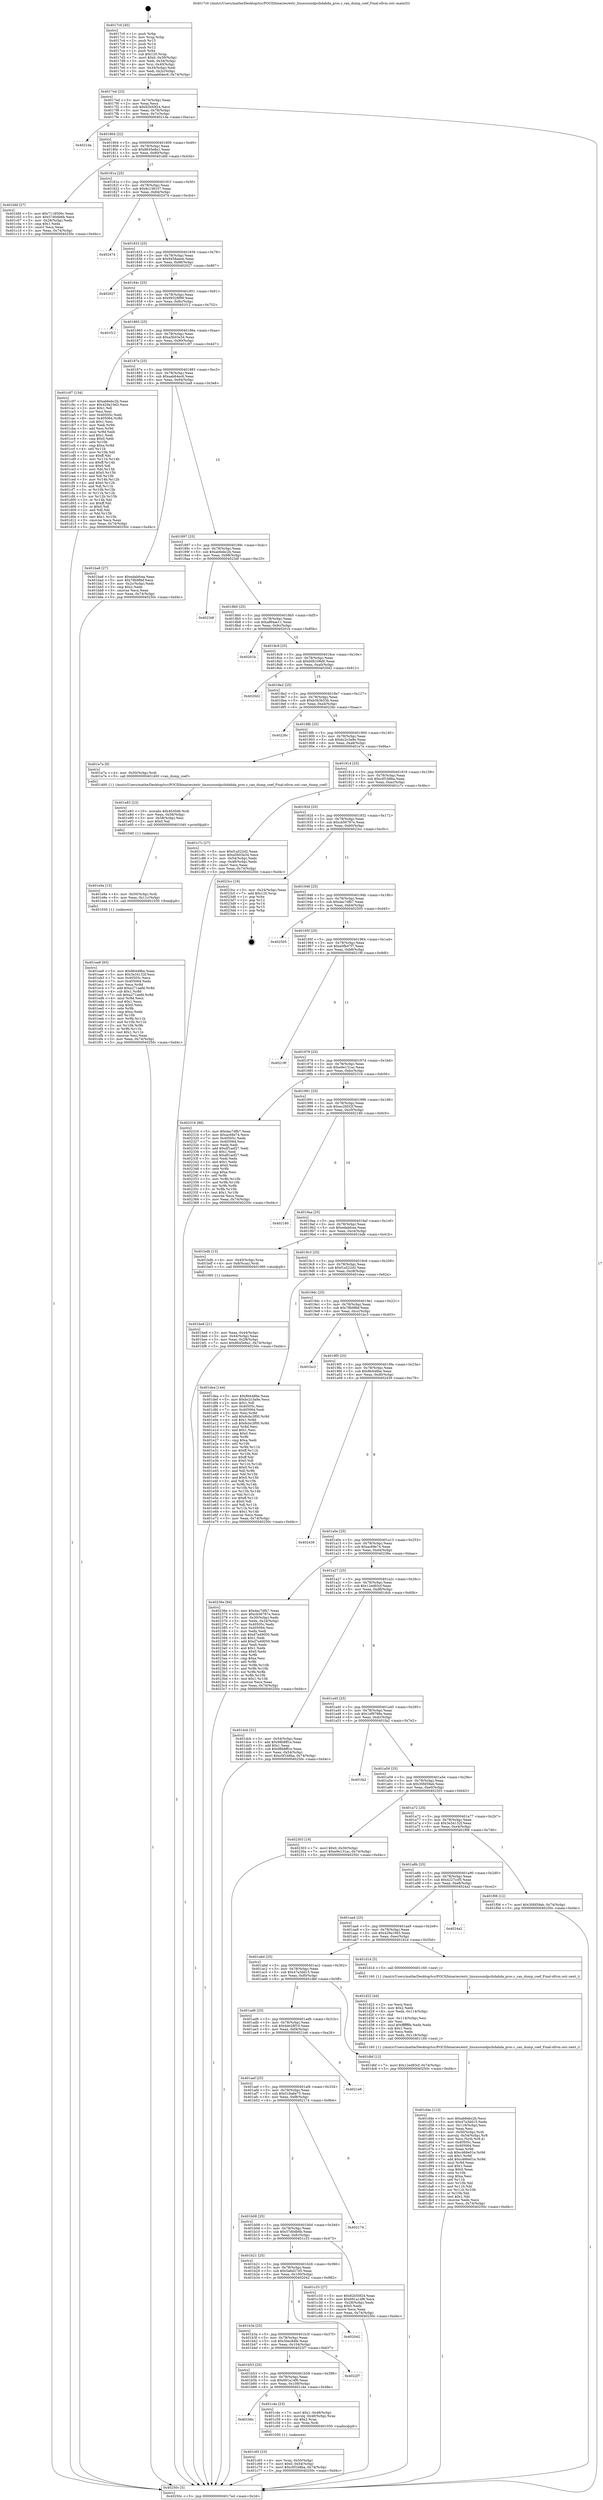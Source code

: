 digraph "0x4017c0" {
  label = "0x4017c0 (/mnt/c/Users/mathe/Desktop/tcc/POCII/binaries/extr_linuxsoundpcihdahda_proc.c_can_dump_coef_Final-ollvm.out::main(0))"
  labelloc = "t"
  node[shape=record]

  Entry [label="",width=0.3,height=0.3,shape=circle,fillcolor=black,style=filled]
  "0x4017ed" [label="{
     0x4017ed [23]\l
     | [instrs]\l
     &nbsp;&nbsp;0x4017ed \<+3\>: mov -0x74(%rbp),%eax\l
     &nbsp;&nbsp;0x4017f0 \<+2\>: mov %eax,%ecx\l
     &nbsp;&nbsp;0x4017f2 \<+6\>: sub $0x82b50f24,%ecx\l
     &nbsp;&nbsp;0x4017f8 \<+3\>: mov %eax,-0x78(%rbp)\l
     &nbsp;&nbsp;0x4017fb \<+3\>: mov %ecx,-0x7c(%rbp)\l
     &nbsp;&nbsp;0x4017fe \<+6\>: je 00000000004021da \<main+0xa1a\>\l
  }"]
  "0x4021da" [label="{
     0x4021da\l
  }", style=dashed]
  "0x401804" [label="{
     0x401804 [22]\l
     | [instrs]\l
     &nbsp;&nbsp;0x401804 \<+5\>: jmp 0000000000401809 \<main+0x49\>\l
     &nbsp;&nbsp;0x401809 \<+3\>: mov -0x78(%rbp),%eax\l
     &nbsp;&nbsp;0x40180c \<+5\>: sub $0x8645e8a1,%eax\l
     &nbsp;&nbsp;0x401811 \<+3\>: mov %eax,-0x80(%rbp)\l
     &nbsp;&nbsp;0x401814 \<+6\>: je 0000000000401bfd \<main+0x43d\>\l
  }"]
  Exit [label="",width=0.3,height=0.3,shape=circle,fillcolor=black,style=filled,peripheries=2]
  "0x401bfd" [label="{
     0x401bfd [27]\l
     | [instrs]\l
     &nbsp;&nbsp;0x401bfd \<+5\>: mov $0x7118506c,%eax\l
     &nbsp;&nbsp;0x401c02 \<+5\>: mov $0x57d0db6b,%ecx\l
     &nbsp;&nbsp;0x401c07 \<+3\>: mov -0x28(%rbp),%edx\l
     &nbsp;&nbsp;0x401c0a \<+3\>: cmp $0x1,%edx\l
     &nbsp;&nbsp;0x401c0d \<+3\>: cmovl %ecx,%eax\l
     &nbsp;&nbsp;0x401c10 \<+3\>: mov %eax,-0x74(%rbp)\l
     &nbsp;&nbsp;0x401c13 \<+5\>: jmp 000000000040250c \<main+0xd4c\>\l
  }"]
  "0x40181a" [label="{
     0x40181a [25]\l
     | [instrs]\l
     &nbsp;&nbsp;0x40181a \<+5\>: jmp 000000000040181f \<main+0x5f\>\l
     &nbsp;&nbsp;0x40181f \<+3\>: mov -0x78(%rbp),%eax\l
     &nbsp;&nbsp;0x401822 \<+5\>: sub $0x8c138107,%eax\l
     &nbsp;&nbsp;0x401827 \<+6\>: mov %eax,-0x84(%rbp)\l
     &nbsp;&nbsp;0x40182d \<+6\>: je 0000000000402474 \<main+0xcb4\>\l
  }"]
  "0x401ea9" [label="{
     0x401ea9 [93]\l
     | [instrs]\l
     &nbsp;&nbsp;0x401ea9 \<+5\>: mov $0x8b448be,%eax\l
     &nbsp;&nbsp;0x401eae \<+5\>: mov $0x3e34132f,%esi\l
     &nbsp;&nbsp;0x401eb3 \<+7\>: mov 0x40505c,%ecx\l
     &nbsp;&nbsp;0x401eba \<+7\>: mov 0x405064,%edx\l
     &nbsp;&nbsp;0x401ec1 \<+3\>: mov %ecx,%r8d\l
     &nbsp;&nbsp;0x401ec4 \<+7\>: add $0xa271aefd,%r8d\l
     &nbsp;&nbsp;0x401ecb \<+4\>: sub $0x1,%r8d\l
     &nbsp;&nbsp;0x401ecf \<+7\>: sub $0xa271aefd,%r8d\l
     &nbsp;&nbsp;0x401ed6 \<+4\>: imul %r8d,%ecx\l
     &nbsp;&nbsp;0x401eda \<+3\>: and $0x1,%ecx\l
     &nbsp;&nbsp;0x401edd \<+3\>: cmp $0x0,%ecx\l
     &nbsp;&nbsp;0x401ee0 \<+4\>: sete %r9b\l
     &nbsp;&nbsp;0x401ee4 \<+3\>: cmp $0xa,%edx\l
     &nbsp;&nbsp;0x401ee7 \<+4\>: setl %r10b\l
     &nbsp;&nbsp;0x401eeb \<+3\>: mov %r9b,%r11b\l
     &nbsp;&nbsp;0x401eee \<+3\>: and %r10b,%r11b\l
     &nbsp;&nbsp;0x401ef1 \<+3\>: xor %r10b,%r9b\l
     &nbsp;&nbsp;0x401ef4 \<+3\>: or %r9b,%r11b\l
     &nbsp;&nbsp;0x401ef7 \<+4\>: test $0x1,%r11b\l
     &nbsp;&nbsp;0x401efb \<+3\>: cmovne %esi,%eax\l
     &nbsp;&nbsp;0x401efe \<+3\>: mov %eax,-0x74(%rbp)\l
     &nbsp;&nbsp;0x401f01 \<+5\>: jmp 000000000040250c \<main+0xd4c\>\l
  }"]
  "0x402474" [label="{
     0x402474\l
  }", style=dashed]
  "0x401833" [label="{
     0x401833 [25]\l
     | [instrs]\l
     &nbsp;&nbsp;0x401833 \<+5\>: jmp 0000000000401838 \<main+0x78\>\l
     &nbsp;&nbsp;0x401838 \<+3\>: mov -0x78(%rbp),%eax\l
     &nbsp;&nbsp;0x40183b \<+5\>: sub $0x9458aeeb,%eax\l
     &nbsp;&nbsp;0x401840 \<+6\>: mov %eax,-0x88(%rbp)\l
     &nbsp;&nbsp;0x401846 \<+6\>: je 0000000000402027 \<main+0x867\>\l
  }"]
  "0x401e9a" [label="{
     0x401e9a [15]\l
     | [instrs]\l
     &nbsp;&nbsp;0x401e9a \<+4\>: mov -0x50(%rbp),%rdi\l
     &nbsp;&nbsp;0x401e9e \<+6\>: mov %eax,-0x11c(%rbp)\l
     &nbsp;&nbsp;0x401ea4 \<+5\>: call 0000000000401030 \<free@plt\>\l
     | [calls]\l
     &nbsp;&nbsp;0x401030 \{1\} (unknown)\l
  }"]
  "0x402027" [label="{
     0x402027\l
  }", style=dashed]
  "0x40184c" [label="{
     0x40184c [25]\l
     | [instrs]\l
     &nbsp;&nbsp;0x40184c \<+5\>: jmp 0000000000401851 \<main+0x91\>\l
     &nbsp;&nbsp;0x401851 \<+3\>: mov -0x78(%rbp),%eax\l
     &nbsp;&nbsp;0x401854 \<+5\>: sub $0x99328f99,%eax\l
     &nbsp;&nbsp;0x401859 \<+6\>: mov %eax,-0x8c(%rbp)\l
     &nbsp;&nbsp;0x40185f \<+6\>: je 0000000000401f12 \<main+0x752\>\l
  }"]
  "0x401e83" [label="{
     0x401e83 [23]\l
     | [instrs]\l
     &nbsp;&nbsp;0x401e83 \<+10\>: movabs $0x4030d6,%rdi\l
     &nbsp;&nbsp;0x401e8d \<+3\>: mov %eax,-0x58(%rbp)\l
     &nbsp;&nbsp;0x401e90 \<+3\>: mov -0x58(%rbp),%esi\l
     &nbsp;&nbsp;0x401e93 \<+2\>: mov $0x0,%al\l
     &nbsp;&nbsp;0x401e95 \<+5\>: call 0000000000401040 \<printf@plt\>\l
     | [calls]\l
     &nbsp;&nbsp;0x401040 \{1\} (unknown)\l
  }"]
  "0x401f12" [label="{
     0x401f12\l
  }", style=dashed]
  "0x401865" [label="{
     0x401865 [25]\l
     | [instrs]\l
     &nbsp;&nbsp;0x401865 \<+5\>: jmp 000000000040186a \<main+0xaa\>\l
     &nbsp;&nbsp;0x40186a \<+3\>: mov -0x78(%rbp),%eax\l
     &nbsp;&nbsp;0x40186d \<+5\>: sub $0xa5b03e34,%eax\l
     &nbsp;&nbsp;0x401872 \<+6\>: mov %eax,-0x90(%rbp)\l
     &nbsp;&nbsp;0x401878 \<+6\>: je 0000000000401c97 \<main+0x4d7\>\l
  }"]
  "0x401d4e" [label="{
     0x401d4e [113]\l
     | [instrs]\l
     &nbsp;&nbsp;0x401d4e \<+5\>: mov $0xab6ebc2b,%ecx\l
     &nbsp;&nbsp;0x401d53 \<+5\>: mov $0x47a3dd15,%edx\l
     &nbsp;&nbsp;0x401d58 \<+6\>: mov -0x118(%rbp),%esi\l
     &nbsp;&nbsp;0x401d5e \<+3\>: imul %eax,%esi\l
     &nbsp;&nbsp;0x401d61 \<+4\>: mov -0x50(%rbp),%rdi\l
     &nbsp;&nbsp;0x401d65 \<+4\>: movslq -0x54(%rbp),%r8\l
     &nbsp;&nbsp;0x401d69 \<+4\>: mov %esi,(%rdi,%r8,4)\l
     &nbsp;&nbsp;0x401d6d \<+7\>: mov 0x40505c,%eax\l
     &nbsp;&nbsp;0x401d74 \<+7\>: mov 0x405064,%esi\l
     &nbsp;&nbsp;0x401d7b \<+3\>: mov %eax,%r9d\l
     &nbsp;&nbsp;0x401d7e \<+7\>: sub $0xc466e01e,%r9d\l
     &nbsp;&nbsp;0x401d85 \<+4\>: sub $0x1,%r9d\l
     &nbsp;&nbsp;0x401d89 \<+7\>: add $0xc466e01e,%r9d\l
     &nbsp;&nbsp;0x401d90 \<+4\>: imul %r9d,%eax\l
     &nbsp;&nbsp;0x401d94 \<+3\>: and $0x1,%eax\l
     &nbsp;&nbsp;0x401d97 \<+3\>: cmp $0x0,%eax\l
     &nbsp;&nbsp;0x401d9a \<+4\>: sete %r10b\l
     &nbsp;&nbsp;0x401d9e \<+3\>: cmp $0xa,%esi\l
     &nbsp;&nbsp;0x401da1 \<+4\>: setl %r11b\l
     &nbsp;&nbsp;0x401da5 \<+3\>: mov %r10b,%bl\l
     &nbsp;&nbsp;0x401da8 \<+3\>: and %r11b,%bl\l
     &nbsp;&nbsp;0x401dab \<+3\>: xor %r11b,%r10b\l
     &nbsp;&nbsp;0x401dae \<+3\>: or %r10b,%bl\l
     &nbsp;&nbsp;0x401db1 \<+3\>: test $0x1,%bl\l
     &nbsp;&nbsp;0x401db4 \<+3\>: cmovne %edx,%ecx\l
     &nbsp;&nbsp;0x401db7 \<+3\>: mov %ecx,-0x74(%rbp)\l
     &nbsp;&nbsp;0x401dba \<+5\>: jmp 000000000040250c \<main+0xd4c\>\l
  }"]
  "0x401c97" [label="{
     0x401c97 [134]\l
     | [instrs]\l
     &nbsp;&nbsp;0x401c97 \<+5\>: mov $0xab6ebc2b,%eax\l
     &nbsp;&nbsp;0x401c9c \<+5\>: mov $0x429a19d3,%ecx\l
     &nbsp;&nbsp;0x401ca1 \<+2\>: mov $0x1,%dl\l
     &nbsp;&nbsp;0x401ca3 \<+2\>: xor %esi,%esi\l
     &nbsp;&nbsp;0x401ca5 \<+7\>: mov 0x40505c,%edi\l
     &nbsp;&nbsp;0x401cac \<+8\>: mov 0x405064,%r8d\l
     &nbsp;&nbsp;0x401cb4 \<+3\>: sub $0x1,%esi\l
     &nbsp;&nbsp;0x401cb7 \<+3\>: mov %edi,%r9d\l
     &nbsp;&nbsp;0x401cba \<+3\>: add %esi,%r9d\l
     &nbsp;&nbsp;0x401cbd \<+4\>: imul %r9d,%edi\l
     &nbsp;&nbsp;0x401cc1 \<+3\>: and $0x1,%edi\l
     &nbsp;&nbsp;0x401cc4 \<+3\>: cmp $0x0,%edi\l
     &nbsp;&nbsp;0x401cc7 \<+4\>: sete %r10b\l
     &nbsp;&nbsp;0x401ccb \<+4\>: cmp $0xa,%r8d\l
     &nbsp;&nbsp;0x401ccf \<+4\>: setl %r11b\l
     &nbsp;&nbsp;0x401cd3 \<+3\>: mov %r10b,%bl\l
     &nbsp;&nbsp;0x401cd6 \<+3\>: xor $0xff,%bl\l
     &nbsp;&nbsp;0x401cd9 \<+3\>: mov %r11b,%r14b\l
     &nbsp;&nbsp;0x401cdc \<+4\>: xor $0xff,%r14b\l
     &nbsp;&nbsp;0x401ce0 \<+3\>: xor $0x0,%dl\l
     &nbsp;&nbsp;0x401ce3 \<+3\>: mov %bl,%r15b\l
     &nbsp;&nbsp;0x401ce6 \<+4\>: and $0x0,%r15b\l
     &nbsp;&nbsp;0x401cea \<+3\>: and %dl,%r10b\l
     &nbsp;&nbsp;0x401ced \<+3\>: mov %r14b,%r12b\l
     &nbsp;&nbsp;0x401cf0 \<+4\>: and $0x0,%r12b\l
     &nbsp;&nbsp;0x401cf4 \<+3\>: and %dl,%r11b\l
     &nbsp;&nbsp;0x401cf7 \<+3\>: or %r10b,%r15b\l
     &nbsp;&nbsp;0x401cfa \<+3\>: or %r11b,%r12b\l
     &nbsp;&nbsp;0x401cfd \<+3\>: xor %r12b,%r15b\l
     &nbsp;&nbsp;0x401d00 \<+3\>: or %r14b,%bl\l
     &nbsp;&nbsp;0x401d03 \<+3\>: xor $0xff,%bl\l
     &nbsp;&nbsp;0x401d06 \<+3\>: or $0x0,%dl\l
     &nbsp;&nbsp;0x401d09 \<+2\>: and %dl,%bl\l
     &nbsp;&nbsp;0x401d0b \<+3\>: or %bl,%r15b\l
     &nbsp;&nbsp;0x401d0e \<+4\>: test $0x1,%r15b\l
     &nbsp;&nbsp;0x401d12 \<+3\>: cmovne %ecx,%eax\l
     &nbsp;&nbsp;0x401d15 \<+3\>: mov %eax,-0x74(%rbp)\l
     &nbsp;&nbsp;0x401d18 \<+5\>: jmp 000000000040250c \<main+0xd4c\>\l
  }"]
  "0x40187e" [label="{
     0x40187e [25]\l
     | [instrs]\l
     &nbsp;&nbsp;0x40187e \<+5\>: jmp 0000000000401883 \<main+0xc3\>\l
     &nbsp;&nbsp;0x401883 \<+3\>: mov -0x78(%rbp),%eax\l
     &nbsp;&nbsp;0x401886 \<+5\>: sub $0xaab64ec6,%eax\l
     &nbsp;&nbsp;0x40188b \<+6\>: mov %eax,-0x94(%rbp)\l
     &nbsp;&nbsp;0x401891 \<+6\>: je 0000000000401ba8 \<main+0x3e8\>\l
  }"]
  "0x401d22" [label="{
     0x401d22 [44]\l
     | [instrs]\l
     &nbsp;&nbsp;0x401d22 \<+2\>: xor %ecx,%ecx\l
     &nbsp;&nbsp;0x401d24 \<+5\>: mov $0x2,%edx\l
     &nbsp;&nbsp;0x401d29 \<+6\>: mov %edx,-0x114(%rbp)\l
     &nbsp;&nbsp;0x401d2f \<+1\>: cltd\l
     &nbsp;&nbsp;0x401d30 \<+6\>: mov -0x114(%rbp),%esi\l
     &nbsp;&nbsp;0x401d36 \<+2\>: idiv %esi\l
     &nbsp;&nbsp;0x401d38 \<+6\>: imul $0xfffffffe,%edx,%edx\l
     &nbsp;&nbsp;0x401d3e \<+3\>: sub $0x1,%ecx\l
     &nbsp;&nbsp;0x401d41 \<+2\>: sub %ecx,%edx\l
     &nbsp;&nbsp;0x401d43 \<+6\>: mov %edx,-0x118(%rbp)\l
     &nbsp;&nbsp;0x401d49 \<+5\>: call 0000000000401160 \<next_i\>\l
     | [calls]\l
     &nbsp;&nbsp;0x401160 \{1\} (/mnt/c/Users/mathe/Desktop/tcc/POCII/binaries/extr_linuxsoundpcihdahda_proc.c_can_dump_coef_Final-ollvm.out::next_i)\l
  }"]
  "0x401ba8" [label="{
     0x401ba8 [27]\l
     | [instrs]\l
     &nbsp;&nbsp;0x401ba8 \<+5\>: mov $0xedabfcea,%eax\l
     &nbsp;&nbsp;0x401bad \<+5\>: mov $0x78b98bf,%ecx\l
     &nbsp;&nbsp;0x401bb2 \<+3\>: mov -0x2c(%rbp),%edx\l
     &nbsp;&nbsp;0x401bb5 \<+3\>: cmp $0x2,%edx\l
     &nbsp;&nbsp;0x401bb8 \<+3\>: cmovne %ecx,%eax\l
     &nbsp;&nbsp;0x401bbb \<+3\>: mov %eax,-0x74(%rbp)\l
     &nbsp;&nbsp;0x401bbe \<+5\>: jmp 000000000040250c \<main+0xd4c\>\l
  }"]
  "0x401897" [label="{
     0x401897 [25]\l
     | [instrs]\l
     &nbsp;&nbsp;0x401897 \<+5\>: jmp 000000000040189c \<main+0xdc\>\l
     &nbsp;&nbsp;0x40189c \<+3\>: mov -0x78(%rbp),%eax\l
     &nbsp;&nbsp;0x40189f \<+5\>: sub $0xab6ebc2b,%eax\l
     &nbsp;&nbsp;0x4018a4 \<+6\>: mov %eax,-0x98(%rbp)\l
     &nbsp;&nbsp;0x4018aa \<+6\>: je 00000000004023df \<main+0xc1f\>\l
  }"]
  "0x40250c" [label="{
     0x40250c [5]\l
     | [instrs]\l
     &nbsp;&nbsp;0x40250c \<+5\>: jmp 00000000004017ed \<main+0x2d\>\l
  }"]
  "0x4017c0" [label="{
     0x4017c0 [45]\l
     | [instrs]\l
     &nbsp;&nbsp;0x4017c0 \<+1\>: push %rbp\l
     &nbsp;&nbsp;0x4017c1 \<+3\>: mov %rsp,%rbp\l
     &nbsp;&nbsp;0x4017c4 \<+2\>: push %r15\l
     &nbsp;&nbsp;0x4017c6 \<+2\>: push %r14\l
     &nbsp;&nbsp;0x4017c8 \<+2\>: push %r12\l
     &nbsp;&nbsp;0x4017ca \<+1\>: push %rbx\l
     &nbsp;&nbsp;0x4017cb \<+7\>: sub $0x120,%rsp\l
     &nbsp;&nbsp;0x4017d2 \<+7\>: movl $0x0,-0x30(%rbp)\l
     &nbsp;&nbsp;0x4017d9 \<+3\>: mov %edi,-0x34(%rbp)\l
     &nbsp;&nbsp;0x4017dc \<+4\>: mov %rsi,-0x40(%rbp)\l
     &nbsp;&nbsp;0x4017e0 \<+3\>: mov -0x34(%rbp),%edi\l
     &nbsp;&nbsp;0x4017e3 \<+3\>: mov %edi,-0x2c(%rbp)\l
     &nbsp;&nbsp;0x4017e6 \<+7\>: movl $0xaab64ec6,-0x74(%rbp)\l
  }"]
  "0x401c65" [label="{
     0x401c65 [23]\l
     | [instrs]\l
     &nbsp;&nbsp;0x401c65 \<+4\>: mov %rax,-0x50(%rbp)\l
     &nbsp;&nbsp;0x401c69 \<+7\>: movl $0x0,-0x54(%rbp)\l
     &nbsp;&nbsp;0x401c70 \<+7\>: movl $0xc0f1b8ba,-0x74(%rbp)\l
     &nbsp;&nbsp;0x401c77 \<+5\>: jmp 000000000040250c \<main+0xd4c\>\l
  }"]
  "0x4023df" [label="{
     0x4023df\l
  }", style=dashed]
  "0x4018b0" [label="{
     0x4018b0 [25]\l
     | [instrs]\l
     &nbsp;&nbsp;0x4018b0 \<+5\>: jmp 00000000004018b5 \<main+0xf5\>\l
     &nbsp;&nbsp;0x4018b5 \<+3\>: mov -0x78(%rbp),%eax\l
     &nbsp;&nbsp;0x4018b8 \<+5\>: sub $0xaf84ae11,%eax\l
     &nbsp;&nbsp;0x4018bd \<+6\>: mov %eax,-0x9c(%rbp)\l
     &nbsp;&nbsp;0x4018c3 \<+6\>: je 000000000040201b \<main+0x85b\>\l
  }"]
  "0x401b6c" [label="{
     0x401b6c\l
  }", style=dashed]
  "0x40201b" [label="{
     0x40201b\l
  }", style=dashed]
  "0x4018c9" [label="{
     0x4018c9 [25]\l
     | [instrs]\l
     &nbsp;&nbsp;0x4018c9 \<+5\>: jmp 00000000004018ce \<main+0x10e\>\l
     &nbsp;&nbsp;0x4018ce \<+3\>: mov -0x78(%rbp),%eax\l
     &nbsp;&nbsp;0x4018d1 \<+5\>: sub $0xb0b106d0,%eax\l
     &nbsp;&nbsp;0x4018d6 \<+6\>: mov %eax,-0xa0(%rbp)\l
     &nbsp;&nbsp;0x4018dc \<+6\>: je 00000000004020d2 \<main+0x912\>\l
  }"]
  "0x401c4e" [label="{
     0x401c4e [23]\l
     | [instrs]\l
     &nbsp;&nbsp;0x401c4e \<+7\>: movl $0x1,-0x48(%rbp)\l
     &nbsp;&nbsp;0x401c55 \<+4\>: movslq -0x48(%rbp),%rax\l
     &nbsp;&nbsp;0x401c59 \<+4\>: shl $0x2,%rax\l
     &nbsp;&nbsp;0x401c5d \<+3\>: mov %rax,%rdi\l
     &nbsp;&nbsp;0x401c60 \<+5\>: call 0000000000401050 \<malloc@plt\>\l
     | [calls]\l
     &nbsp;&nbsp;0x401050 \{1\} (unknown)\l
  }"]
  "0x4020d2" [label="{
     0x4020d2\l
  }", style=dashed]
  "0x4018e2" [label="{
     0x4018e2 [25]\l
     | [instrs]\l
     &nbsp;&nbsp;0x4018e2 \<+5\>: jmp 00000000004018e7 \<main+0x127\>\l
     &nbsp;&nbsp;0x4018e7 \<+3\>: mov -0x78(%rbp),%eax\l
     &nbsp;&nbsp;0x4018ea \<+5\>: sub $0xb363b53b,%eax\l
     &nbsp;&nbsp;0x4018ef \<+6\>: mov %eax,-0xa4(%rbp)\l
     &nbsp;&nbsp;0x4018f5 \<+6\>: je 000000000040226c \<main+0xaac\>\l
  }"]
  "0x401b53" [label="{
     0x401b53 [25]\l
     | [instrs]\l
     &nbsp;&nbsp;0x401b53 \<+5\>: jmp 0000000000401b58 \<main+0x398\>\l
     &nbsp;&nbsp;0x401b58 \<+3\>: mov -0x78(%rbp),%eax\l
     &nbsp;&nbsp;0x401b5b \<+5\>: sub $0x691a14f6,%eax\l
     &nbsp;&nbsp;0x401b60 \<+6\>: mov %eax,-0x108(%rbp)\l
     &nbsp;&nbsp;0x401b66 \<+6\>: je 0000000000401c4e \<main+0x48e\>\l
  }"]
  "0x40226c" [label="{
     0x40226c\l
  }", style=dashed]
  "0x4018fb" [label="{
     0x4018fb [25]\l
     | [instrs]\l
     &nbsp;&nbsp;0x4018fb \<+5\>: jmp 0000000000401900 \<main+0x140\>\l
     &nbsp;&nbsp;0x401900 \<+3\>: mov -0x78(%rbp),%eax\l
     &nbsp;&nbsp;0x401903 \<+5\>: sub $0xbc2c3a9e,%eax\l
     &nbsp;&nbsp;0x401908 \<+6\>: mov %eax,-0xa8(%rbp)\l
     &nbsp;&nbsp;0x40190e \<+6\>: je 0000000000401e7a \<main+0x6ba\>\l
  }"]
  "0x4022f7" [label="{
     0x4022f7\l
  }", style=dashed]
  "0x401e7a" [label="{
     0x401e7a [9]\l
     | [instrs]\l
     &nbsp;&nbsp;0x401e7a \<+4\>: mov -0x50(%rbp),%rdi\l
     &nbsp;&nbsp;0x401e7e \<+5\>: call 0000000000401400 \<can_dump_coef\>\l
     | [calls]\l
     &nbsp;&nbsp;0x401400 \{1\} (/mnt/c/Users/mathe/Desktop/tcc/POCII/binaries/extr_linuxsoundpcihdahda_proc.c_can_dump_coef_Final-ollvm.out::can_dump_coef)\l
  }"]
  "0x401914" [label="{
     0x401914 [25]\l
     | [instrs]\l
     &nbsp;&nbsp;0x401914 \<+5\>: jmp 0000000000401919 \<main+0x159\>\l
     &nbsp;&nbsp;0x401919 \<+3\>: mov -0x78(%rbp),%eax\l
     &nbsp;&nbsp;0x40191c \<+5\>: sub $0xc0f1b8ba,%eax\l
     &nbsp;&nbsp;0x401921 \<+6\>: mov %eax,-0xac(%rbp)\l
     &nbsp;&nbsp;0x401927 \<+6\>: je 0000000000401c7c \<main+0x4bc\>\l
  }"]
  "0x401b3a" [label="{
     0x401b3a [25]\l
     | [instrs]\l
     &nbsp;&nbsp;0x401b3a \<+5\>: jmp 0000000000401b3f \<main+0x37f\>\l
     &nbsp;&nbsp;0x401b3f \<+3\>: mov -0x78(%rbp),%eax\l
     &nbsp;&nbsp;0x401b42 \<+5\>: sub $0x5bec84fe,%eax\l
     &nbsp;&nbsp;0x401b47 \<+6\>: mov %eax,-0x104(%rbp)\l
     &nbsp;&nbsp;0x401b4d \<+6\>: je 00000000004022f7 \<main+0xb37\>\l
  }"]
  "0x401c7c" [label="{
     0x401c7c [27]\l
     | [instrs]\l
     &nbsp;&nbsp;0x401c7c \<+5\>: mov $0xf1a522d2,%eax\l
     &nbsp;&nbsp;0x401c81 \<+5\>: mov $0xa5b03e34,%ecx\l
     &nbsp;&nbsp;0x401c86 \<+3\>: mov -0x54(%rbp),%edx\l
     &nbsp;&nbsp;0x401c89 \<+3\>: cmp -0x48(%rbp),%edx\l
     &nbsp;&nbsp;0x401c8c \<+3\>: cmovl %ecx,%eax\l
     &nbsp;&nbsp;0x401c8f \<+3\>: mov %eax,-0x74(%rbp)\l
     &nbsp;&nbsp;0x401c92 \<+5\>: jmp 000000000040250c \<main+0xd4c\>\l
  }"]
  "0x40192d" [label="{
     0x40192d [25]\l
     | [instrs]\l
     &nbsp;&nbsp;0x40192d \<+5\>: jmp 0000000000401932 \<main+0x172\>\l
     &nbsp;&nbsp;0x401932 \<+3\>: mov -0x78(%rbp),%eax\l
     &nbsp;&nbsp;0x401935 \<+5\>: sub $0xcb56787e,%eax\l
     &nbsp;&nbsp;0x40193a \<+6\>: mov %eax,-0xb0(%rbp)\l
     &nbsp;&nbsp;0x401940 \<+6\>: je 00000000004023cc \<main+0xc0c\>\l
  }"]
  "0x402042" [label="{
     0x402042\l
  }", style=dashed]
  "0x4023cc" [label="{
     0x4023cc [19]\l
     | [instrs]\l
     &nbsp;&nbsp;0x4023cc \<+3\>: mov -0x24(%rbp),%eax\l
     &nbsp;&nbsp;0x4023cf \<+7\>: add $0x120,%rsp\l
     &nbsp;&nbsp;0x4023d6 \<+1\>: pop %rbx\l
     &nbsp;&nbsp;0x4023d7 \<+2\>: pop %r12\l
     &nbsp;&nbsp;0x4023d9 \<+2\>: pop %r14\l
     &nbsp;&nbsp;0x4023db \<+2\>: pop %r15\l
     &nbsp;&nbsp;0x4023dd \<+1\>: pop %rbp\l
     &nbsp;&nbsp;0x4023de \<+1\>: ret\l
  }"]
  "0x401946" [label="{
     0x401946 [25]\l
     | [instrs]\l
     &nbsp;&nbsp;0x401946 \<+5\>: jmp 000000000040194b \<main+0x18b\>\l
     &nbsp;&nbsp;0x40194b \<+3\>: mov -0x78(%rbp),%eax\l
     &nbsp;&nbsp;0x40194e \<+5\>: sub $0xdac7dfb7,%eax\l
     &nbsp;&nbsp;0x401953 \<+6\>: mov %eax,-0xb4(%rbp)\l
     &nbsp;&nbsp;0x401959 \<+6\>: je 0000000000402505 \<main+0xd45\>\l
  }"]
  "0x401b21" [label="{
     0x401b21 [25]\l
     | [instrs]\l
     &nbsp;&nbsp;0x401b21 \<+5\>: jmp 0000000000401b26 \<main+0x366\>\l
     &nbsp;&nbsp;0x401b26 \<+3\>: mov -0x78(%rbp),%eax\l
     &nbsp;&nbsp;0x401b29 \<+5\>: sub $0x5a6d27d5,%eax\l
     &nbsp;&nbsp;0x401b2e \<+6\>: mov %eax,-0x100(%rbp)\l
     &nbsp;&nbsp;0x401b34 \<+6\>: je 0000000000402042 \<main+0x882\>\l
  }"]
  "0x402505" [label="{
     0x402505\l
  }", style=dashed]
  "0x40195f" [label="{
     0x40195f [25]\l
     | [instrs]\l
     &nbsp;&nbsp;0x40195f \<+5\>: jmp 0000000000401964 \<main+0x1a4\>\l
     &nbsp;&nbsp;0x401964 \<+3\>: mov -0x78(%rbp),%eax\l
     &nbsp;&nbsp;0x401967 \<+5\>: sub $0xe0fb47f7,%eax\l
     &nbsp;&nbsp;0x40196c \<+6\>: mov %eax,-0xb8(%rbp)\l
     &nbsp;&nbsp;0x401972 \<+6\>: je 000000000040219f \<main+0x9df\>\l
  }"]
  "0x401c33" [label="{
     0x401c33 [27]\l
     | [instrs]\l
     &nbsp;&nbsp;0x401c33 \<+5\>: mov $0x82b50f24,%eax\l
     &nbsp;&nbsp;0x401c38 \<+5\>: mov $0x691a14f6,%ecx\l
     &nbsp;&nbsp;0x401c3d \<+3\>: mov -0x28(%rbp),%edx\l
     &nbsp;&nbsp;0x401c40 \<+3\>: cmp $0x0,%edx\l
     &nbsp;&nbsp;0x401c43 \<+3\>: cmove %ecx,%eax\l
     &nbsp;&nbsp;0x401c46 \<+3\>: mov %eax,-0x74(%rbp)\l
     &nbsp;&nbsp;0x401c49 \<+5\>: jmp 000000000040250c \<main+0xd4c\>\l
  }"]
  "0x40219f" [label="{
     0x40219f\l
  }", style=dashed]
  "0x401978" [label="{
     0x401978 [25]\l
     | [instrs]\l
     &nbsp;&nbsp;0x401978 \<+5\>: jmp 000000000040197d \<main+0x1bd\>\l
     &nbsp;&nbsp;0x40197d \<+3\>: mov -0x78(%rbp),%eax\l
     &nbsp;&nbsp;0x401980 \<+5\>: sub $0xe9e131ac,%eax\l
     &nbsp;&nbsp;0x401985 \<+6\>: mov %eax,-0xbc(%rbp)\l
     &nbsp;&nbsp;0x40198b \<+6\>: je 0000000000402316 \<main+0xb56\>\l
  }"]
  "0x401b08" [label="{
     0x401b08 [25]\l
     | [instrs]\l
     &nbsp;&nbsp;0x401b08 \<+5\>: jmp 0000000000401b0d \<main+0x34d\>\l
     &nbsp;&nbsp;0x401b0d \<+3\>: mov -0x78(%rbp),%eax\l
     &nbsp;&nbsp;0x401b10 \<+5\>: sub $0x57d0db6b,%eax\l
     &nbsp;&nbsp;0x401b15 \<+6\>: mov %eax,-0xfc(%rbp)\l
     &nbsp;&nbsp;0x401b1b \<+6\>: je 0000000000401c33 \<main+0x473\>\l
  }"]
  "0x402316" [label="{
     0x402316 [88]\l
     | [instrs]\l
     &nbsp;&nbsp;0x402316 \<+5\>: mov $0xdac7dfb7,%eax\l
     &nbsp;&nbsp;0x40231b \<+5\>: mov $0xac68e74,%ecx\l
     &nbsp;&nbsp;0x402320 \<+7\>: mov 0x40505c,%edx\l
     &nbsp;&nbsp;0x402327 \<+7\>: mov 0x405064,%esi\l
     &nbsp;&nbsp;0x40232e \<+2\>: mov %edx,%edi\l
     &nbsp;&nbsp;0x402330 \<+6\>: add $0xdf1aef27,%edi\l
     &nbsp;&nbsp;0x402336 \<+3\>: sub $0x1,%edi\l
     &nbsp;&nbsp;0x402339 \<+6\>: sub $0xdf1aef27,%edi\l
     &nbsp;&nbsp;0x40233f \<+3\>: imul %edi,%edx\l
     &nbsp;&nbsp;0x402342 \<+3\>: and $0x1,%edx\l
     &nbsp;&nbsp;0x402345 \<+3\>: cmp $0x0,%edx\l
     &nbsp;&nbsp;0x402348 \<+4\>: sete %r8b\l
     &nbsp;&nbsp;0x40234c \<+3\>: cmp $0xa,%esi\l
     &nbsp;&nbsp;0x40234f \<+4\>: setl %r9b\l
     &nbsp;&nbsp;0x402353 \<+3\>: mov %r8b,%r10b\l
     &nbsp;&nbsp;0x402356 \<+3\>: and %r9b,%r10b\l
     &nbsp;&nbsp;0x402359 \<+3\>: xor %r9b,%r8b\l
     &nbsp;&nbsp;0x40235c \<+3\>: or %r8b,%r10b\l
     &nbsp;&nbsp;0x40235f \<+4\>: test $0x1,%r10b\l
     &nbsp;&nbsp;0x402363 \<+3\>: cmovne %ecx,%eax\l
     &nbsp;&nbsp;0x402366 \<+3\>: mov %eax,-0x74(%rbp)\l
     &nbsp;&nbsp;0x402369 \<+5\>: jmp 000000000040250c \<main+0xd4c\>\l
  }"]
  "0x401991" [label="{
     0x401991 [25]\l
     | [instrs]\l
     &nbsp;&nbsp;0x401991 \<+5\>: jmp 0000000000401996 \<main+0x1d6\>\l
     &nbsp;&nbsp;0x401996 \<+3\>: mov -0x78(%rbp),%eax\l
     &nbsp;&nbsp;0x401999 \<+5\>: sub $0xec2fd32f,%eax\l
     &nbsp;&nbsp;0x40199e \<+6\>: mov %eax,-0xc0(%rbp)\l
     &nbsp;&nbsp;0x4019a4 \<+6\>: je 0000000000402180 \<main+0x9c0\>\l
  }"]
  "0x402174" [label="{
     0x402174\l
  }", style=dashed]
  "0x402180" [label="{
     0x402180\l
  }", style=dashed]
  "0x4019aa" [label="{
     0x4019aa [25]\l
     | [instrs]\l
     &nbsp;&nbsp;0x4019aa \<+5\>: jmp 00000000004019af \<main+0x1ef\>\l
     &nbsp;&nbsp;0x4019af \<+3\>: mov -0x78(%rbp),%eax\l
     &nbsp;&nbsp;0x4019b2 \<+5\>: sub $0xedabfcea,%eax\l
     &nbsp;&nbsp;0x4019b7 \<+6\>: mov %eax,-0xc4(%rbp)\l
     &nbsp;&nbsp;0x4019bd \<+6\>: je 0000000000401bdb \<main+0x41b\>\l
  }"]
  "0x401aef" [label="{
     0x401aef [25]\l
     | [instrs]\l
     &nbsp;&nbsp;0x401aef \<+5\>: jmp 0000000000401af4 \<main+0x334\>\l
     &nbsp;&nbsp;0x401af4 \<+3\>: mov -0x78(%rbp),%eax\l
     &nbsp;&nbsp;0x401af7 \<+5\>: sub $0x518a6e75,%eax\l
     &nbsp;&nbsp;0x401afc \<+6\>: mov %eax,-0xf8(%rbp)\l
     &nbsp;&nbsp;0x401b02 \<+6\>: je 0000000000402174 \<main+0x9b4\>\l
  }"]
  "0x401bdb" [label="{
     0x401bdb [13]\l
     | [instrs]\l
     &nbsp;&nbsp;0x401bdb \<+4\>: mov -0x40(%rbp),%rax\l
     &nbsp;&nbsp;0x401bdf \<+4\>: mov 0x8(%rax),%rdi\l
     &nbsp;&nbsp;0x401be3 \<+5\>: call 0000000000401060 \<atoi@plt\>\l
     | [calls]\l
     &nbsp;&nbsp;0x401060 \{1\} (unknown)\l
  }"]
  "0x4019c3" [label="{
     0x4019c3 [25]\l
     | [instrs]\l
     &nbsp;&nbsp;0x4019c3 \<+5\>: jmp 00000000004019c8 \<main+0x208\>\l
     &nbsp;&nbsp;0x4019c8 \<+3\>: mov -0x78(%rbp),%eax\l
     &nbsp;&nbsp;0x4019cb \<+5\>: sub $0xf1a522d2,%eax\l
     &nbsp;&nbsp;0x4019d0 \<+6\>: mov %eax,-0xc8(%rbp)\l
     &nbsp;&nbsp;0x4019d6 \<+6\>: je 0000000000401dea \<main+0x62a\>\l
  }"]
  "0x401be8" [label="{
     0x401be8 [21]\l
     | [instrs]\l
     &nbsp;&nbsp;0x401be8 \<+3\>: mov %eax,-0x44(%rbp)\l
     &nbsp;&nbsp;0x401beb \<+3\>: mov -0x44(%rbp),%eax\l
     &nbsp;&nbsp;0x401bee \<+3\>: mov %eax,-0x28(%rbp)\l
     &nbsp;&nbsp;0x401bf1 \<+7\>: movl $0x8645e8a1,-0x74(%rbp)\l
     &nbsp;&nbsp;0x401bf8 \<+5\>: jmp 000000000040250c \<main+0xd4c\>\l
  }"]
  "0x4021e6" [label="{
     0x4021e6\l
  }", style=dashed]
  "0x401dea" [label="{
     0x401dea [144]\l
     | [instrs]\l
     &nbsp;&nbsp;0x401dea \<+5\>: mov $0x8b448be,%eax\l
     &nbsp;&nbsp;0x401def \<+5\>: mov $0xbc2c3a9e,%ecx\l
     &nbsp;&nbsp;0x401df4 \<+2\>: mov $0x1,%dl\l
     &nbsp;&nbsp;0x401df6 \<+7\>: mov 0x40505c,%esi\l
     &nbsp;&nbsp;0x401dfd \<+7\>: mov 0x405064,%edi\l
     &nbsp;&nbsp;0x401e04 \<+3\>: mov %esi,%r8d\l
     &nbsp;&nbsp;0x401e07 \<+7\>: add $0x6cbc3f00,%r8d\l
     &nbsp;&nbsp;0x401e0e \<+4\>: sub $0x1,%r8d\l
     &nbsp;&nbsp;0x401e12 \<+7\>: sub $0x6cbc3f00,%r8d\l
     &nbsp;&nbsp;0x401e19 \<+4\>: imul %r8d,%esi\l
     &nbsp;&nbsp;0x401e1d \<+3\>: and $0x1,%esi\l
     &nbsp;&nbsp;0x401e20 \<+3\>: cmp $0x0,%esi\l
     &nbsp;&nbsp;0x401e23 \<+4\>: sete %r9b\l
     &nbsp;&nbsp;0x401e27 \<+3\>: cmp $0xa,%edi\l
     &nbsp;&nbsp;0x401e2a \<+4\>: setl %r10b\l
     &nbsp;&nbsp;0x401e2e \<+3\>: mov %r9b,%r11b\l
     &nbsp;&nbsp;0x401e31 \<+4\>: xor $0xff,%r11b\l
     &nbsp;&nbsp;0x401e35 \<+3\>: mov %r10b,%bl\l
     &nbsp;&nbsp;0x401e38 \<+3\>: xor $0xff,%bl\l
     &nbsp;&nbsp;0x401e3b \<+3\>: xor $0x0,%dl\l
     &nbsp;&nbsp;0x401e3e \<+3\>: mov %r11b,%r14b\l
     &nbsp;&nbsp;0x401e41 \<+4\>: and $0x0,%r14b\l
     &nbsp;&nbsp;0x401e45 \<+3\>: and %dl,%r9b\l
     &nbsp;&nbsp;0x401e48 \<+3\>: mov %bl,%r15b\l
     &nbsp;&nbsp;0x401e4b \<+4\>: and $0x0,%r15b\l
     &nbsp;&nbsp;0x401e4f \<+3\>: and %dl,%r10b\l
     &nbsp;&nbsp;0x401e52 \<+3\>: or %r9b,%r14b\l
     &nbsp;&nbsp;0x401e55 \<+3\>: or %r10b,%r15b\l
     &nbsp;&nbsp;0x401e58 \<+3\>: xor %r15b,%r14b\l
     &nbsp;&nbsp;0x401e5b \<+3\>: or %bl,%r11b\l
     &nbsp;&nbsp;0x401e5e \<+4\>: xor $0xff,%r11b\l
     &nbsp;&nbsp;0x401e62 \<+3\>: or $0x0,%dl\l
     &nbsp;&nbsp;0x401e65 \<+3\>: and %dl,%r11b\l
     &nbsp;&nbsp;0x401e68 \<+3\>: or %r11b,%r14b\l
     &nbsp;&nbsp;0x401e6b \<+4\>: test $0x1,%r14b\l
     &nbsp;&nbsp;0x401e6f \<+3\>: cmovne %ecx,%eax\l
     &nbsp;&nbsp;0x401e72 \<+3\>: mov %eax,-0x74(%rbp)\l
     &nbsp;&nbsp;0x401e75 \<+5\>: jmp 000000000040250c \<main+0xd4c\>\l
  }"]
  "0x4019dc" [label="{
     0x4019dc [25]\l
     | [instrs]\l
     &nbsp;&nbsp;0x4019dc \<+5\>: jmp 00000000004019e1 \<main+0x221\>\l
     &nbsp;&nbsp;0x4019e1 \<+3\>: mov -0x78(%rbp),%eax\l
     &nbsp;&nbsp;0x4019e4 \<+5\>: sub $0x78b98bf,%eax\l
     &nbsp;&nbsp;0x4019e9 \<+6\>: mov %eax,-0xcc(%rbp)\l
     &nbsp;&nbsp;0x4019ef \<+6\>: je 0000000000401bc3 \<main+0x403\>\l
  }"]
  "0x401ad6" [label="{
     0x401ad6 [25]\l
     | [instrs]\l
     &nbsp;&nbsp;0x401ad6 \<+5\>: jmp 0000000000401adb \<main+0x31b\>\l
     &nbsp;&nbsp;0x401adb \<+3\>: mov -0x78(%rbp),%eax\l
     &nbsp;&nbsp;0x401ade \<+5\>: sub $0x4de28f19,%eax\l
     &nbsp;&nbsp;0x401ae3 \<+6\>: mov %eax,-0xf4(%rbp)\l
     &nbsp;&nbsp;0x401ae9 \<+6\>: je 00000000004021e6 \<main+0xa26\>\l
  }"]
  "0x401bc3" [label="{
     0x401bc3\l
  }", style=dashed]
  "0x4019f5" [label="{
     0x4019f5 [25]\l
     | [instrs]\l
     &nbsp;&nbsp;0x4019f5 \<+5\>: jmp 00000000004019fa \<main+0x23a\>\l
     &nbsp;&nbsp;0x4019fa \<+3\>: mov -0x78(%rbp),%eax\l
     &nbsp;&nbsp;0x4019fd \<+5\>: sub $0x8b448be,%eax\l
     &nbsp;&nbsp;0x401a02 \<+6\>: mov %eax,-0xd0(%rbp)\l
     &nbsp;&nbsp;0x401a08 \<+6\>: je 0000000000402439 \<main+0xc79\>\l
  }"]
  "0x401dbf" [label="{
     0x401dbf [12]\l
     | [instrs]\l
     &nbsp;&nbsp;0x401dbf \<+7\>: movl $0x12ed93cf,-0x74(%rbp)\l
     &nbsp;&nbsp;0x401dc6 \<+5\>: jmp 000000000040250c \<main+0xd4c\>\l
  }"]
  "0x402439" [label="{
     0x402439\l
  }", style=dashed]
  "0x401a0e" [label="{
     0x401a0e [25]\l
     | [instrs]\l
     &nbsp;&nbsp;0x401a0e \<+5\>: jmp 0000000000401a13 \<main+0x253\>\l
     &nbsp;&nbsp;0x401a13 \<+3\>: mov -0x78(%rbp),%eax\l
     &nbsp;&nbsp;0x401a16 \<+5\>: sub $0xac68e74,%eax\l
     &nbsp;&nbsp;0x401a1b \<+6\>: mov %eax,-0xd4(%rbp)\l
     &nbsp;&nbsp;0x401a21 \<+6\>: je 000000000040236e \<main+0xbae\>\l
  }"]
  "0x401abd" [label="{
     0x401abd [25]\l
     | [instrs]\l
     &nbsp;&nbsp;0x401abd \<+5\>: jmp 0000000000401ac2 \<main+0x302\>\l
     &nbsp;&nbsp;0x401ac2 \<+3\>: mov -0x78(%rbp),%eax\l
     &nbsp;&nbsp;0x401ac5 \<+5\>: sub $0x47a3dd15,%eax\l
     &nbsp;&nbsp;0x401aca \<+6\>: mov %eax,-0xf0(%rbp)\l
     &nbsp;&nbsp;0x401ad0 \<+6\>: je 0000000000401dbf \<main+0x5ff\>\l
  }"]
  "0x40236e" [label="{
     0x40236e [94]\l
     | [instrs]\l
     &nbsp;&nbsp;0x40236e \<+5\>: mov $0xdac7dfb7,%eax\l
     &nbsp;&nbsp;0x402373 \<+5\>: mov $0xcb56787e,%ecx\l
     &nbsp;&nbsp;0x402378 \<+3\>: mov -0x30(%rbp),%edx\l
     &nbsp;&nbsp;0x40237b \<+3\>: mov %edx,-0x24(%rbp)\l
     &nbsp;&nbsp;0x40237e \<+7\>: mov 0x40505c,%edx\l
     &nbsp;&nbsp;0x402385 \<+7\>: mov 0x405064,%esi\l
     &nbsp;&nbsp;0x40238c \<+2\>: mov %edx,%edi\l
     &nbsp;&nbsp;0x40238e \<+6\>: sub $0xd7a49050,%edi\l
     &nbsp;&nbsp;0x402394 \<+3\>: sub $0x1,%edi\l
     &nbsp;&nbsp;0x402397 \<+6\>: add $0xd7a49050,%edi\l
     &nbsp;&nbsp;0x40239d \<+3\>: imul %edi,%edx\l
     &nbsp;&nbsp;0x4023a0 \<+3\>: and $0x1,%edx\l
     &nbsp;&nbsp;0x4023a3 \<+3\>: cmp $0x0,%edx\l
     &nbsp;&nbsp;0x4023a6 \<+4\>: sete %r8b\l
     &nbsp;&nbsp;0x4023aa \<+3\>: cmp $0xa,%esi\l
     &nbsp;&nbsp;0x4023ad \<+4\>: setl %r9b\l
     &nbsp;&nbsp;0x4023b1 \<+3\>: mov %r8b,%r10b\l
     &nbsp;&nbsp;0x4023b4 \<+3\>: and %r9b,%r10b\l
     &nbsp;&nbsp;0x4023b7 \<+3\>: xor %r9b,%r8b\l
     &nbsp;&nbsp;0x4023ba \<+3\>: or %r8b,%r10b\l
     &nbsp;&nbsp;0x4023bd \<+4\>: test $0x1,%r10b\l
     &nbsp;&nbsp;0x4023c1 \<+3\>: cmovne %ecx,%eax\l
     &nbsp;&nbsp;0x4023c4 \<+3\>: mov %eax,-0x74(%rbp)\l
     &nbsp;&nbsp;0x4023c7 \<+5\>: jmp 000000000040250c \<main+0xd4c\>\l
  }"]
  "0x401a27" [label="{
     0x401a27 [25]\l
     | [instrs]\l
     &nbsp;&nbsp;0x401a27 \<+5\>: jmp 0000000000401a2c \<main+0x26c\>\l
     &nbsp;&nbsp;0x401a2c \<+3\>: mov -0x78(%rbp),%eax\l
     &nbsp;&nbsp;0x401a2f \<+5\>: sub $0x12ed93cf,%eax\l
     &nbsp;&nbsp;0x401a34 \<+6\>: mov %eax,-0xd8(%rbp)\l
     &nbsp;&nbsp;0x401a3a \<+6\>: je 0000000000401dcb \<main+0x60b\>\l
  }"]
  "0x401d1d" [label="{
     0x401d1d [5]\l
     | [instrs]\l
     &nbsp;&nbsp;0x401d1d \<+5\>: call 0000000000401160 \<next_i\>\l
     | [calls]\l
     &nbsp;&nbsp;0x401160 \{1\} (/mnt/c/Users/mathe/Desktop/tcc/POCII/binaries/extr_linuxsoundpcihdahda_proc.c_can_dump_coef_Final-ollvm.out::next_i)\l
  }"]
  "0x401dcb" [label="{
     0x401dcb [31]\l
     | [instrs]\l
     &nbsp;&nbsp;0x401dcb \<+3\>: mov -0x54(%rbp),%eax\l
     &nbsp;&nbsp;0x401dce \<+5\>: add $0x98b8ff1e,%eax\l
     &nbsp;&nbsp;0x401dd3 \<+3\>: add $0x1,%eax\l
     &nbsp;&nbsp;0x401dd6 \<+5\>: sub $0x98b8ff1e,%eax\l
     &nbsp;&nbsp;0x401ddb \<+3\>: mov %eax,-0x54(%rbp)\l
     &nbsp;&nbsp;0x401dde \<+7\>: movl $0xc0f1b8ba,-0x74(%rbp)\l
     &nbsp;&nbsp;0x401de5 \<+5\>: jmp 000000000040250c \<main+0xd4c\>\l
  }"]
  "0x401a40" [label="{
     0x401a40 [25]\l
     | [instrs]\l
     &nbsp;&nbsp;0x401a40 \<+5\>: jmp 0000000000401a45 \<main+0x285\>\l
     &nbsp;&nbsp;0x401a45 \<+3\>: mov -0x78(%rbp),%eax\l
     &nbsp;&nbsp;0x401a48 \<+5\>: sub $0x1ef9798e,%eax\l
     &nbsp;&nbsp;0x401a4d \<+6\>: mov %eax,-0xdc(%rbp)\l
     &nbsp;&nbsp;0x401a53 \<+6\>: je 0000000000401fa2 \<main+0x7e2\>\l
  }"]
  "0x401aa4" [label="{
     0x401aa4 [25]\l
     | [instrs]\l
     &nbsp;&nbsp;0x401aa4 \<+5\>: jmp 0000000000401aa9 \<main+0x2e9\>\l
     &nbsp;&nbsp;0x401aa9 \<+3\>: mov -0x78(%rbp),%eax\l
     &nbsp;&nbsp;0x401aac \<+5\>: sub $0x429a19d3,%eax\l
     &nbsp;&nbsp;0x401ab1 \<+6\>: mov %eax,-0xec(%rbp)\l
     &nbsp;&nbsp;0x401ab7 \<+6\>: je 0000000000401d1d \<main+0x55d\>\l
  }"]
  "0x401fa2" [label="{
     0x401fa2\l
  }", style=dashed]
  "0x401a59" [label="{
     0x401a59 [25]\l
     | [instrs]\l
     &nbsp;&nbsp;0x401a59 \<+5\>: jmp 0000000000401a5e \<main+0x29e\>\l
     &nbsp;&nbsp;0x401a5e \<+3\>: mov -0x78(%rbp),%eax\l
     &nbsp;&nbsp;0x401a61 \<+5\>: sub $0x30fd59ab,%eax\l
     &nbsp;&nbsp;0x401a66 \<+6\>: mov %eax,-0xe0(%rbp)\l
     &nbsp;&nbsp;0x401a6c \<+6\>: je 0000000000402303 \<main+0xb43\>\l
  }"]
  "0x4024a2" [label="{
     0x4024a2\l
  }", style=dashed]
  "0x402303" [label="{
     0x402303 [19]\l
     | [instrs]\l
     &nbsp;&nbsp;0x402303 \<+7\>: movl $0x0,-0x30(%rbp)\l
     &nbsp;&nbsp;0x40230a \<+7\>: movl $0xe9e131ac,-0x74(%rbp)\l
     &nbsp;&nbsp;0x402311 \<+5\>: jmp 000000000040250c \<main+0xd4c\>\l
  }"]
  "0x401a72" [label="{
     0x401a72 [25]\l
     | [instrs]\l
     &nbsp;&nbsp;0x401a72 \<+5\>: jmp 0000000000401a77 \<main+0x2b7\>\l
     &nbsp;&nbsp;0x401a77 \<+3\>: mov -0x78(%rbp),%eax\l
     &nbsp;&nbsp;0x401a7a \<+5\>: sub $0x3e34132f,%eax\l
     &nbsp;&nbsp;0x401a7f \<+6\>: mov %eax,-0xe4(%rbp)\l
     &nbsp;&nbsp;0x401a85 \<+6\>: je 0000000000401f06 \<main+0x746\>\l
  }"]
  "0x401a8b" [label="{
     0x401a8b [25]\l
     | [instrs]\l
     &nbsp;&nbsp;0x401a8b \<+5\>: jmp 0000000000401a90 \<main+0x2d0\>\l
     &nbsp;&nbsp;0x401a90 \<+3\>: mov -0x78(%rbp),%eax\l
     &nbsp;&nbsp;0x401a93 \<+5\>: sub $0x4227ccf5,%eax\l
     &nbsp;&nbsp;0x401a98 \<+6\>: mov %eax,-0xe8(%rbp)\l
     &nbsp;&nbsp;0x401a9e \<+6\>: je 00000000004024a2 \<main+0xce2\>\l
  }"]
  "0x401f06" [label="{
     0x401f06 [12]\l
     | [instrs]\l
     &nbsp;&nbsp;0x401f06 \<+7\>: movl $0x30fd59ab,-0x74(%rbp)\l
     &nbsp;&nbsp;0x401f0d \<+5\>: jmp 000000000040250c \<main+0xd4c\>\l
  }"]
  Entry -> "0x4017c0" [label=" 1"]
  "0x4017ed" -> "0x4021da" [label=" 0"]
  "0x4017ed" -> "0x401804" [label=" 18"]
  "0x4023cc" -> Exit [label=" 1"]
  "0x401804" -> "0x401bfd" [label=" 1"]
  "0x401804" -> "0x40181a" [label=" 17"]
  "0x40236e" -> "0x40250c" [label=" 1"]
  "0x40181a" -> "0x402474" [label=" 0"]
  "0x40181a" -> "0x401833" [label=" 17"]
  "0x402316" -> "0x40250c" [label=" 1"]
  "0x401833" -> "0x402027" [label=" 0"]
  "0x401833" -> "0x40184c" [label=" 17"]
  "0x402303" -> "0x40250c" [label=" 1"]
  "0x40184c" -> "0x401f12" [label=" 0"]
  "0x40184c" -> "0x401865" [label=" 17"]
  "0x401f06" -> "0x40250c" [label=" 1"]
  "0x401865" -> "0x401c97" [label=" 1"]
  "0x401865" -> "0x40187e" [label=" 16"]
  "0x401ea9" -> "0x40250c" [label=" 1"]
  "0x40187e" -> "0x401ba8" [label=" 1"]
  "0x40187e" -> "0x401897" [label=" 15"]
  "0x401ba8" -> "0x40250c" [label=" 1"]
  "0x4017c0" -> "0x4017ed" [label=" 1"]
  "0x40250c" -> "0x4017ed" [label=" 17"]
  "0x401e9a" -> "0x401ea9" [label=" 1"]
  "0x401897" -> "0x4023df" [label=" 0"]
  "0x401897" -> "0x4018b0" [label=" 15"]
  "0x401e83" -> "0x401e9a" [label=" 1"]
  "0x4018b0" -> "0x40201b" [label=" 0"]
  "0x4018b0" -> "0x4018c9" [label=" 15"]
  "0x401e7a" -> "0x401e83" [label=" 1"]
  "0x4018c9" -> "0x4020d2" [label=" 0"]
  "0x4018c9" -> "0x4018e2" [label=" 15"]
  "0x401dea" -> "0x40250c" [label=" 1"]
  "0x4018e2" -> "0x40226c" [label=" 0"]
  "0x4018e2" -> "0x4018fb" [label=" 15"]
  "0x401dbf" -> "0x40250c" [label=" 1"]
  "0x4018fb" -> "0x401e7a" [label=" 1"]
  "0x4018fb" -> "0x401914" [label=" 14"]
  "0x401d4e" -> "0x40250c" [label=" 1"]
  "0x401914" -> "0x401c7c" [label=" 2"]
  "0x401914" -> "0x40192d" [label=" 12"]
  "0x401d1d" -> "0x401d22" [label=" 1"]
  "0x40192d" -> "0x4023cc" [label=" 1"]
  "0x40192d" -> "0x401946" [label=" 11"]
  "0x401c97" -> "0x40250c" [label=" 1"]
  "0x401946" -> "0x402505" [label=" 0"]
  "0x401946" -> "0x40195f" [label=" 11"]
  "0x401c65" -> "0x40250c" [label=" 1"]
  "0x40195f" -> "0x40219f" [label=" 0"]
  "0x40195f" -> "0x401978" [label=" 11"]
  "0x401c4e" -> "0x401c65" [label=" 1"]
  "0x401978" -> "0x402316" [label=" 1"]
  "0x401978" -> "0x401991" [label=" 10"]
  "0x401b53" -> "0x401c4e" [label=" 1"]
  "0x401991" -> "0x402180" [label=" 0"]
  "0x401991" -> "0x4019aa" [label=" 10"]
  "0x401dcb" -> "0x40250c" [label=" 1"]
  "0x4019aa" -> "0x401bdb" [label=" 1"]
  "0x4019aa" -> "0x4019c3" [label=" 9"]
  "0x401bdb" -> "0x401be8" [label=" 1"]
  "0x401be8" -> "0x40250c" [label=" 1"]
  "0x401bfd" -> "0x40250c" [label=" 1"]
  "0x401b3a" -> "0x4022f7" [label=" 0"]
  "0x4019c3" -> "0x401dea" [label=" 1"]
  "0x4019c3" -> "0x4019dc" [label=" 8"]
  "0x401d22" -> "0x401d4e" [label=" 1"]
  "0x4019dc" -> "0x401bc3" [label=" 0"]
  "0x4019dc" -> "0x4019f5" [label=" 8"]
  "0x401b21" -> "0x402042" [label=" 0"]
  "0x4019f5" -> "0x402439" [label=" 0"]
  "0x4019f5" -> "0x401a0e" [label=" 8"]
  "0x401c7c" -> "0x40250c" [label=" 2"]
  "0x401a0e" -> "0x40236e" [label=" 1"]
  "0x401a0e" -> "0x401a27" [label=" 7"]
  "0x401b08" -> "0x401b21" [label=" 1"]
  "0x401a27" -> "0x401dcb" [label=" 1"]
  "0x401a27" -> "0x401a40" [label=" 6"]
  "0x401b08" -> "0x401c33" [label=" 1"]
  "0x401a40" -> "0x401fa2" [label=" 0"]
  "0x401a40" -> "0x401a59" [label=" 6"]
  "0x401aef" -> "0x401b08" [label=" 2"]
  "0x401a59" -> "0x402303" [label=" 1"]
  "0x401a59" -> "0x401a72" [label=" 5"]
  "0x401aef" -> "0x402174" [label=" 0"]
  "0x401a72" -> "0x401f06" [label=" 1"]
  "0x401a72" -> "0x401a8b" [label=" 4"]
  "0x401b3a" -> "0x401b53" [label=" 1"]
  "0x401a8b" -> "0x4024a2" [label=" 0"]
  "0x401a8b" -> "0x401aa4" [label=" 4"]
  "0x401b53" -> "0x401b6c" [label=" 0"]
  "0x401aa4" -> "0x401d1d" [label=" 1"]
  "0x401aa4" -> "0x401abd" [label=" 3"]
  "0x401c33" -> "0x40250c" [label=" 1"]
  "0x401abd" -> "0x401dbf" [label=" 1"]
  "0x401abd" -> "0x401ad6" [label=" 2"]
  "0x401b21" -> "0x401b3a" [label=" 1"]
  "0x401ad6" -> "0x4021e6" [label=" 0"]
  "0x401ad6" -> "0x401aef" [label=" 2"]
}
